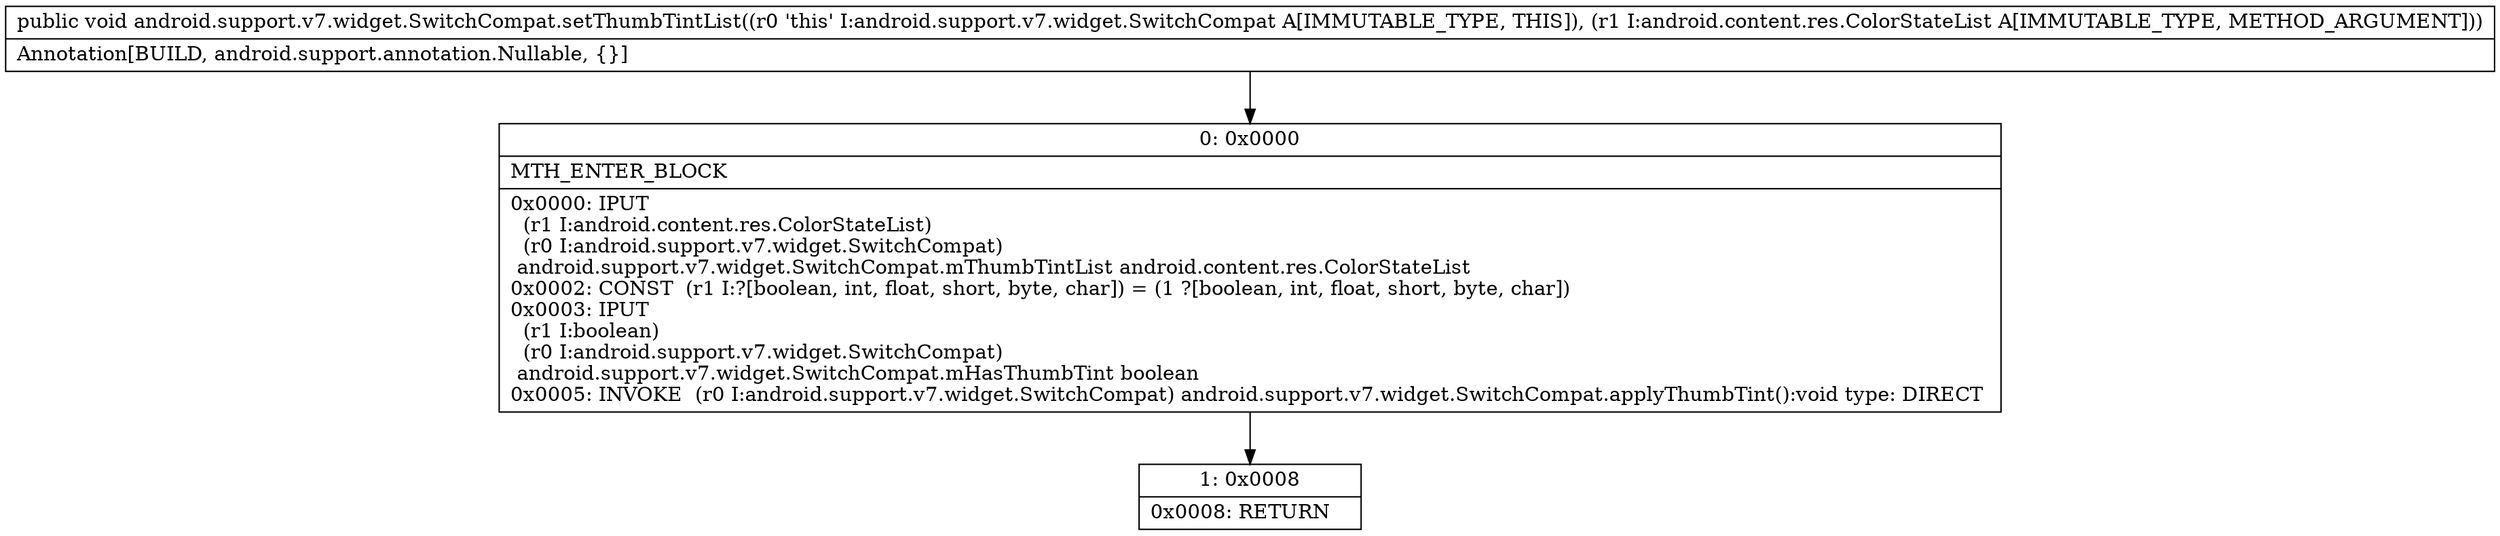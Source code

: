 digraph "CFG forandroid.support.v7.widget.SwitchCompat.setThumbTintList(Landroid\/content\/res\/ColorStateList;)V" {
Node_0 [shape=record,label="{0\:\ 0x0000|MTH_ENTER_BLOCK\l|0x0000: IPUT  \l  (r1 I:android.content.res.ColorStateList)\l  (r0 I:android.support.v7.widget.SwitchCompat)\l android.support.v7.widget.SwitchCompat.mThumbTintList android.content.res.ColorStateList \l0x0002: CONST  (r1 I:?[boolean, int, float, short, byte, char]) = (1 ?[boolean, int, float, short, byte, char]) \l0x0003: IPUT  \l  (r1 I:boolean)\l  (r0 I:android.support.v7.widget.SwitchCompat)\l android.support.v7.widget.SwitchCompat.mHasThumbTint boolean \l0x0005: INVOKE  (r0 I:android.support.v7.widget.SwitchCompat) android.support.v7.widget.SwitchCompat.applyThumbTint():void type: DIRECT \l}"];
Node_1 [shape=record,label="{1\:\ 0x0008|0x0008: RETURN   \l}"];
MethodNode[shape=record,label="{public void android.support.v7.widget.SwitchCompat.setThumbTintList((r0 'this' I:android.support.v7.widget.SwitchCompat A[IMMUTABLE_TYPE, THIS]), (r1 I:android.content.res.ColorStateList A[IMMUTABLE_TYPE, METHOD_ARGUMENT]))  | Annotation[BUILD, android.support.annotation.Nullable, \{\}]\l}"];
MethodNode -> Node_0;
Node_0 -> Node_1;
}

